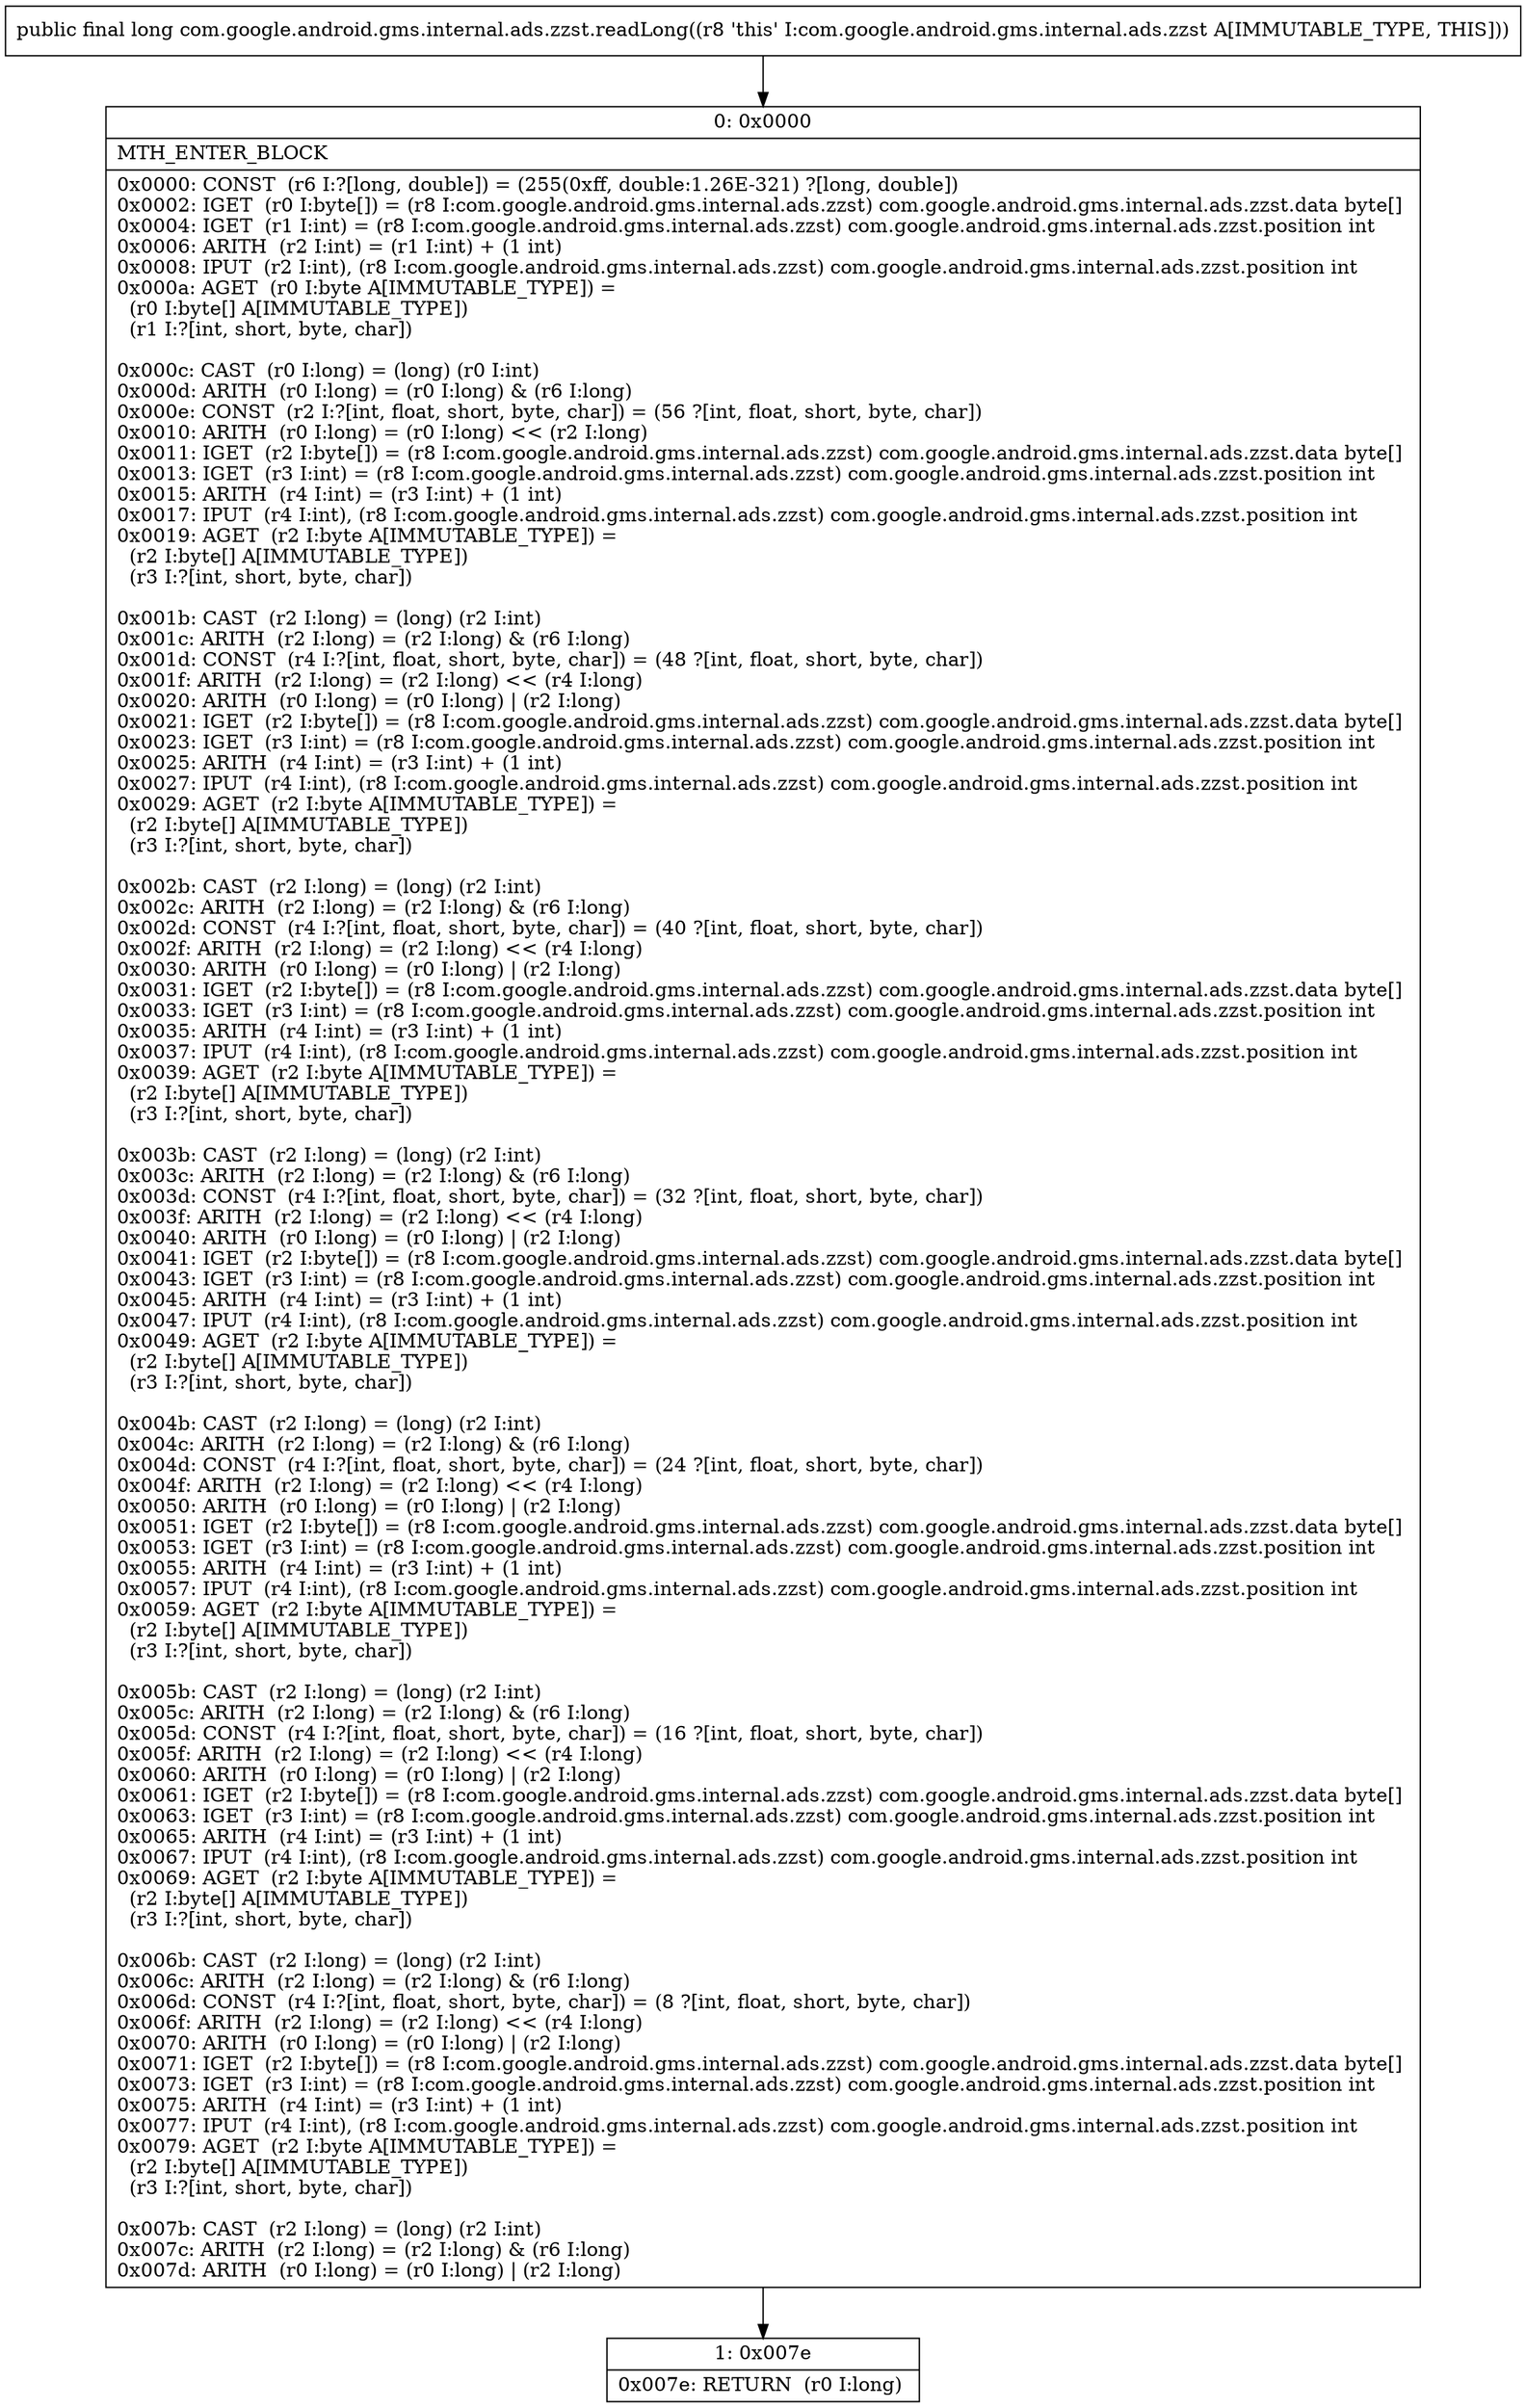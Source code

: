 digraph "CFG forcom.google.android.gms.internal.ads.zzst.readLong()J" {
Node_0 [shape=record,label="{0\:\ 0x0000|MTH_ENTER_BLOCK\l|0x0000: CONST  (r6 I:?[long, double]) = (255(0xff, double:1.26E\-321) ?[long, double]) \l0x0002: IGET  (r0 I:byte[]) = (r8 I:com.google.android.gms.internal.ads.zzst) com.google.android.gms.internal.ads.zzst.data byte[] \l0x0004: IGET  (r1 I:int) = (r8 I:com.google.android.gms.internal.ads.zzst) com.google.android.gms.internal.ads.zzst.position int \l0x0006: ARITH  (r2 I:int) = (r1 I:int) + (1 int) \l0x0008: IPUT  (r2 I:int), (r8 I:com.google.android.gms.internal.ads.zzst) com.google.android.gms.internal.ads.zzst.position int \l0x000a: AGET  (r0 I:byte A[IMMUTABLE_TYPE]) = \l  (r0 I:byte[] A[IMMUTABLE_TYPE])\l  (r1 I:?[int, short, byte, char])\l \l0x000c: CAST  (r0 I:long) = (long) (r0 I:int) \l0x000d: ARITH  (r0 I:long) = (r0 I:long) & (r6 I:long) \l0x000e: CONST  (r2 I:?[int, float, short, byte, char]) = (56 ?[int, float, short, byte, char]) \l0x0010: ARITH  (r0 I:long) = (r0 I:long) \<\< (r2 I:long) \l0x0011: IGET  (r2 I:byte[]) = (r8 I:com.google.android.gms.internal.ads.zzst) com.google.android.gms.internal.ads.zzst.data byte[] \l0x0013: IGET  (r3 I:int) = (r8 I:com.google.android.gms.internal.ads.zzst) com.google.android.gms.internal.ads.zzst.position int \l0x0015: ARITH  (r4 I:int) = (r3 I:int) + (1 int) \l0x0017: IPUT  (r4 I:int), (r8 I:com.google.android.gms.internal.ads.zzst) com.google.android.gms.internal.ads.zzst.position int \l0x0019: AGET  (r2 I:byte A[IMMUTABLE_TYPE]) = \l  (r2 I:byte[] A[IMMUTABLE_TYPE])\l  (r3 I:?[int, short, byte, char])\l \l0x001b: CAST  (r2 I:long) = (long) (r2 I:int) \l0x001c: ARITH  (r2 I:long) = (r2 I:long) & (r6 I:long) \l0x001d: CONST  (r4 I:?[int, float, short, byte, char]) = (48 ?[int, float, short, byte, char]) \l0x001f: ARITH  (r2 I:long) = (r2 I:long) \<\< (r4 I:long) \l0x0020: ARITH  (r0 I:long) = (r0 I:long) \| (r2 I:long) \l0x0021: IGET  (r2 I:byte[]) = (r8 I:com.google.android.gms.internal.ads.zzst) com.google.android.gms.internal.ads.zzst.data byte[] \l0x0023: IGET  (r3 I:int) = (r8 I:com.google.android.gms.internal.ads.zzst) com.google.android.gms.internal.ads.zzst.position int \l0x0025: ARITH  (r4 I:int) = (r3 I:int) + (1 int) \l0x0027: IPUT  (r4 I:int), (r8 I:com.google.android.gms.internal.ads.zzst) com.google.android.gms.internal.ads.zzst.position int \l0x0029: AGET  (r2 I:byte A[IMMUTABLE_TYPE]) = \l  (r2 I:byte[] A[IMMUTABLE_TYPE])\l  (r3 I:?[int, short, byte, char])\l \l0x002b: CAST  (r2 I:long) = (long) (r2 I:int) \l0x002c: ARITH  (r2 I:long) = (r2 I:long) & (r6 I:long) \l0x002d: CONST  (r4 I:?[int, float, short, byte, char]) = (40 ?[int, float, short, byte, char]) \l0x002f: ARITH  (r2 I:long) = (r2 I:long) \<\< (r4 I:long) \l0x0030: ARITH  (r0 I:long) = (r0 I:long) \| (r2 I:long) \l0x0031: IGET  (r2 I:byte[]) = (r8 I:com.google.android.gms.internal.ads.zzst) com.google.android.gms.internal.ads.zzst.data byte[] \l0x0033: IGET  (r3 I:int) = (r8 I:com.google.android.gms.internal.ads.zzst) com.google.android.gms.internal.ads.zzst.position int \l0x0035: ARITH  (r4 I:int) = (r3 I:int) + (1 int) \l0x0037: IPUT  (r4 I:int), (r8 I:com.google.android.gms.internal.ads.zzst) com.google.android.gms.internal.ads.zzst.position int \l0x0039: AGET  (r2 I:byte A[IMMUTABLE_TYPE]) = \l  (r2 I:byte[] A[IMMUTABLE_TYPE])\l  (r3 I:?[int, short, byte, char])\l \l0x003b: CAST  (r2 I:long) = (long) (r2 I:int) \l0x003c: ARITH  (r2 I:long) = (r2 I:long) & (r6 I:long) \l0x003d: CONST  (r4 I:?[int, float, short, byte, char]) = (32 ?[int, float, short, byte, char]) \l0x003f: ARITH  (r2 I:long) = (r2 I:long) \<\< (r4 I:long) \l0x0040: ARITH  (r0 I:long) = (r0 I:long) \| (r2 I:long) \l0x0041: IGET  (r2 I:byte[]) = (r8 I:com.google.android.gms.internal.ads.zzst) com.google.android.gms.internal.ads.zzst.data byte[] \l0x0043: IGET  (r3 I:int) = (r8 I:com.google.android.gms.internal.ads.zzst) com.google.android.gms.internal.ads.zzst.position int \l0x0045: ARITH  (r4 I:int) = (r3 I:int) + (1 int) \l0x0047: IPUT  (r4 I:int), (r8 I:com.google.android.gms.internal.ads.zzst) com.google.android.gms.internal.ads.zzst.position int \l0x0049: AGET  (r2 I:byte A[IMMUTABLE_TYPE]) = \l  (r2 I:byte[] A[IMMUTABLE_TYPE])\l  (r3 I:?[int, short, byte, char])\l \l0x004b: CAST  (r2 I:long) = (long) (r2 I:int) \l0x004c: ARITH  (r2 I:long) = (r2 I:long) & (r6 I:long) \l0x004d: CONST  (r4 I:?[int, float, short, byte, char]) = (24 ?[int, float, short, byte, char]) \l0x004f: ARITH  (r2 I:long) = (r2 I:long) \<\< (r4 I:long) \l0x0050: ARITH  (r0 I:long) = (r0 I:long) \| (r2 I:long) \l0x0051: IGET  (r2 I:byte[]) = (r8 I:com.google.android.gms.internal.ads.zzst) com.google.android.gms.internal.ads.zzst.data byte[] \l0x0053: IGET  (r3 I:int) = (r8 I:com.google.android.gms.internal.ads.zzst) com.google.android.gms.internal.ads.zzst.position int \l0x0055: ARITH  (r4 I:int) = (r3 I:int) + (1 int) \l0x0057: IPUT  (r4 I:int), (r8 I:com.google.android.gms.internal.ads.zzst) com.google.android.gms.internal.ads.zzst.position int \l0x0059: AGET  (r2 I:byte A[IMMUTABLE_TYPE]) = \l  (r2 I:byte[] A[IMMUTABLE_TYPE])\l  (r3 I:?[int, short, byte, char])\l \l0x005b: CAST  (r2 I:long) = (long) (r2 I:int) \l0x005c: ARITH  (r2 I:long) = (r2 I:long) & (r6 I:long) \l0x005d: CONST  (r4 I:?[int, float, short, byte, char]) = (16 ?[int, float, short, byte, char]) \l0x005f: ARITH  (r2 I:long) = (r2 I:long) \<\< (r4 I:long) \l0x0060: ARITH  (r0 I:long) = (r0 I:long) \| (r2 I:long) \l0x0061: IGET  (r2 I:byte[]) = (r8 I:com.google.android.gms.internal.ads.zzst) com.google.android.gms.internal.ads.zzst.data byte[] \l0x0063: IGET  (r3 I:int) = (r8 I:com.google.android.gms.internal.ads.zzst) com.google.android.gms.internal.ads.zzst.position int \l0x0065: ARITH  (r4 I:int) = (r3 I:int) + (1 int) \l0x0067: IPUT  (r4 I:int), (r8 I:com.google.android.gms.internal.ads.zzst) com.google.android.gms.internal.ads.zzst.position int \l0x0069: AGET  (r2 I:byte A[IMMUTABLE_TYPE]) = \l  (r2 I:byte[] A[IMMUTABLE_TYPE])\l  (r3 I:?[int, short, byte, char])\l \l0x006b: CAST  (r2 I:long) = (long) (r2 I:int) \l0x006c: ARITH  (r2 I:long) = (r2 I:long) & (r6 I:long) \l0x006d: CONST  (r4 I:?[int, float, short, byte, char]) = (8 ?[int, float, short, byte, char]) \l0x006f: ARITH  (r2 I:long) = (r2 I:long) \<\< (r4 I:long) \l0x0070: ARITH  (r0 I:long) = (r0 I:long) \| (r2 I:long) \l0x0071: IGET  (r2 I:byte[]) = (r8 I:com.google.android.gms.internal.ads.zzst) com.google.android.gms.internal.ads.zzst.data byte[] \l0x0073: IGET  (r3 I:int) = (r8 I:com.google.android.gms.internal.ads.zzst) com.google.android.gms.internal.ads.zzst.position int \l0x0075: ARITH  (r4 I:int) = (r3 I:int) + (1 int) \l0x0077: IPUT  (r4 I:int), (r8 I:com.google.android.gms.internal.ads.zzst) com.google.android.gms.internal.ads.zzst.position int \l0x0079: AGET  (r2 I:byte A[IMMUTABLE_TYPE]) = \l  (r2 I:byte[] A[IMMUTABLE_TYPE])\l  (r3 I:?[int, short, byte, char])\l \l0x007b: CAST  (r2 I:long) = (long) (r2 I:int) \l0x007c: ARITH  (r2 I:long) = (r2 I:long) & (r6 I:long) \l0x007d: ARITH  (r0 I:long) = (r0 I:long) \| (r2 I:long) \l}"];
Node_1 [shape=record,label="{1\:\ 0x007e|0x007e: RETURN  (r0 I:long) \l}"];
MethodNode[shape=record,label="{public final long com.google.android.gms.internal.ads.zzst.readLong((r8 'this' I:com.google.android.gms.internal.ads.zzst A[IMMUTABLE_TYPE, THIS])) }"];
MethodNode -> Node_0;
Node_0 -> Node_1;
}

